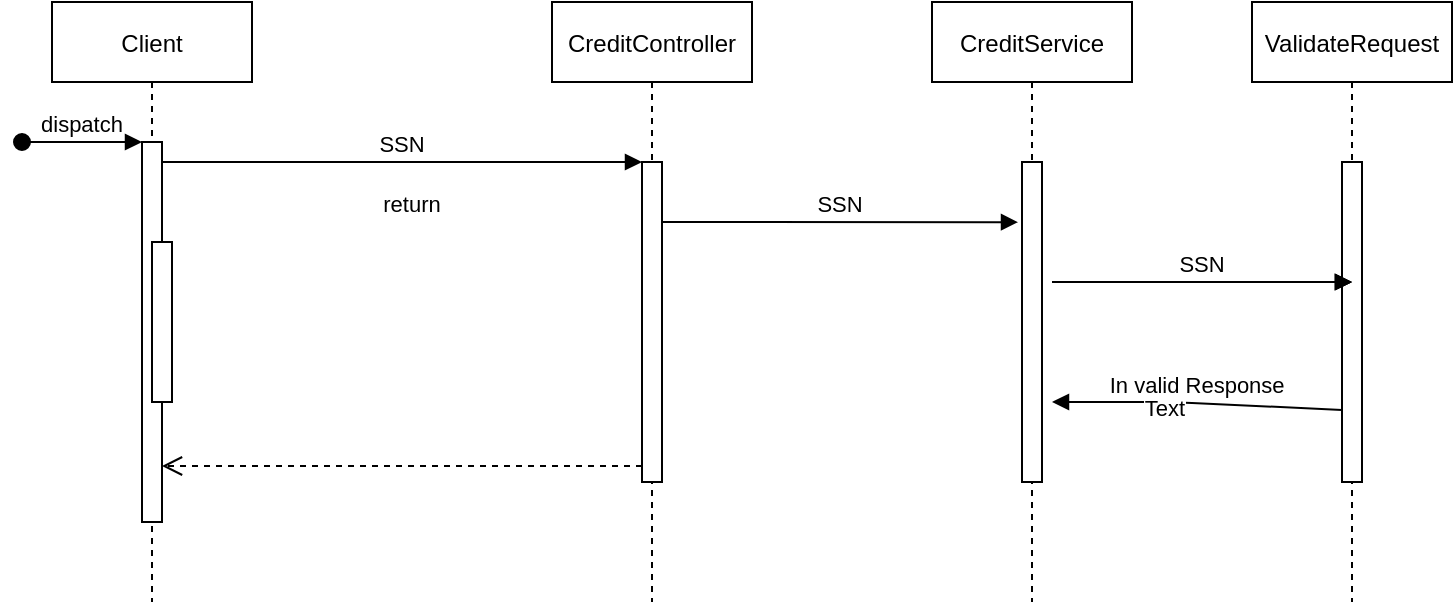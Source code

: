 <mxfile version="14.2.4" type="github">
  <diagram id="kgpKYQtTHZ0yAKxKKP6v" name="Page-1">
    <mxGraphModel dx="1038" dy="547" grid="1" gridSize="10" guides="1" tooltips="1" connect="1" arrows="1" fold="1" page="1" pageScale="1" pageWidth="1100" pageHeight="850" math="0" shadow="0">
      <root>
        <mxCell id="0" />
        <mxCell id="1" parent="0" />
        <mxCell id="3nuBFxr9cyL0pnOWT2aG-1" value="Client" style="shape=umlLifeline;perimeter=lifelinePerimeter;container=1;collapsible=0;recursiveResize=0;rounded=0;shadow=0;strokeWidth=1;" parent="1" vertex="1">
          <mxGeometry x="210" y="80" width="100" height="300" as="geometry" />
        </mxCell>
        <mxCell id="3nuBFxr9cyL0pnOWT2aG-2" value="" style="points=[];perimeter=orthogonalPerimeter;rounded=0;shadow=0;strokeWidth=1;" parent="3nuBFxr9cyL0pnOWT2aG-1" vertex="1">
          <mxGeometry x="45" y="70" width="10" height="190" as="geometry" />
        </mxCell>
        <mxCell id="3nuBFxr9cyL0pnOWT2aG-3" value="dispatch" style="verticalAlign=bottom;startArrow=oval;endArrow=block;startSize=8;shadow=0;strokeWidth=1;" parent="3nuBFxr9cyL0pnOWT2aG-1" target="3nuBFxr9cyL0pnOWT2aG-2" edge="1">
          <mxGeometry relative="1" as="geometry">
            <mxPoint x="-15" y="70" as="sourcePoint" />
          </mxGeometry>
        </mxCell>
        <mxCell id="3nuBFxr9cyL0pnOWT2aG-4" value="" style="points=[];perimeter=orthogonalPerimeter;rounded=0;shadow=0;strokeWidth=1;" parent="3nuBFxr9cyL0pnOWT2aG-1" vertex="1">
          <mxGeometry x="50" y="120" width="10" height="80" as="geometry" />
        </mxCell>
        <mxCell id="3nuBFxr9cyL0pnOWT2aG-5" value="CreditController" style="shape=umlLifeline;perimeter=lifelinePerimeter;container=1;collapsible=0;recursiveResize=0;rounded=0;shadow=0;strokeWidth=1;" parent="1" vertex="1">
          <mxGeometry x="460" y="80" width="100" height="300" as="geometry" />
        </mxCell>
        <mxCell id="3nuBFxr9cyL0pnOWT2aG-6" value="" style="points=[];perimeter=orthogonalPerimeter;rounded=0;shadow=0;strokeWidth=1;" parent="3nuBFxr9cyL0pnOWT2aG-5" vertex="1">
          <mxGeometry x="45" y="80" width="10" height="160" as="geometry" />
        </mxCell>
        <mxCell id="3nuBFxr9cyL0pnOWT2aG-7" value="return" style="verticalAlign=bottom;endArrow=open;dashed=1;endSize=8;exitX=0;exitY=0.95;shadow=0;strokeWidth=1;" parent="1" source="3nuBFxr9cyL0pnOWT2aG-6" target="3nuBFxr9cyL0pnOWT2aG-2" edge="1">
          <mxGeometry x="-0.042" y="-122" relative="1" as="geometry">
            <mxPoint x="275" y="236" as="targetPoint" />
            <mxPoint as="offset" />
          </mxGeometry>
        </mxCell>
        <mxCell id="3nuBFxr9cyL0pnOWT2aG-8" value="SSN" style="verticalAlign=bottom;endArrow=block;entryX=0;entryY=0;shadow=0;strokeWidth=1;" parent="1" source="3nuBFxr9cyL0pnOWT2aG-2" target="3nuBFxr9cyL0pnOWT2aG-6" edge="1">
          <mxGeometry relative="1" as="geometry">
            <mxPoint x="275" y="160" as="sourcePoint" />
          </mxGeometry>
        </mxCell>
        <mxCell id="TWh69kAZO0n2HHynhPXF-1" value="CreditService" style="shape=umlLifeline;perimeter=lifelinePerimeter;container=1;collapsible=0;recursiveResize=0;rounded=0;shadow=0;strokeWidth=1;" vertex="1" parent="1">
          <mxGeometry x="650" y="80" width="100" height="300" as="geometry" />
        </mxCell>
        <mxCell id="TWh69kAZO0n2HHynhPXF-2" value="" style="points=[];perimeter=orthogonalPerimeter;rounded=0;shadow=0;strokeWidth=1;" vertex="1" parent="TWh69kAZO0n2HHynhPXF-1">
          <mxGeometry x="45" y="80" width="10" height="160" as="geometry" />
        </mxCell>
        <mxCell id="TWh69kAZO0n2HHynhPXF-5" value="SSN" style="verticalAlign=bottom;endArrow=block;entryX=-0.2;entryY=0.188;shadow=0;strokeWidth=1;entryDx=0;entryDy=0;entryPerimeter=0;" edge="1" parent="TWh69kAZO0n2HHynhPXF-1" target="TWh69kAZO0n2HHynhPXF-2">
          <mxGeometry relative="1" as="geometry">
            <mxPoint x="-135" y="110.0" as="sourcePoint" />
            <mxPoint x="105" y="110.0" as="targetPoint" />
          </mxGeometry>
        </mxCell>
        <mxCell id="TWh69kAZO0n2HHynhPXF-3" value="ValidateRequest" style="shape=umlLifeline;perimeter=lifelinePerimeter;container=1;collapsible=0;recursiveResize=0;rounded=0;shadow=0;strokeWidth=1;" vertex="1" parent="1">
          <mxGeometry x="810" y="80" width="100" height="300" as="geometry" />
        </mxCell>
        <mxCell id="TWh69kAZO0n2HHynhPXF-4" value="" style="points=[];perimeter=orthogonalPerimeter;rounded=0;shadow=0;strokeWidth=1;" vertex="1" parent="TWh69kAZO0n2HHynhPXF-3">
          <mxGeometry x="45" y="80" width="10" height="160" as="geometry" />
        </mxCell>
        <mxCell id="TWh69kAZO0n2HHynhPXF-6" value="SSN" style="verticalAlign=bottom;endArrow=block;shadow=0;strokeWidth=1;" edge="1" parent="1">
          <mxGeometry relative="1" as="geometry">
            <mxPoint x="710" y="220.0" as="sourcePoint" />
            <mxPoint x="860" y="220" as="targetPoint" />
          </mxGeometry>
        </mxCell>
        <mxCell id="TWh69kAZO0n2HHynhPXF-7" value="SSN" style="verticalAlign=bottom;endArrow=block;shadow=0;strokeWidth=1;" edge="1" parent="1">
          <mxGeometry relative="1" as="geometry">
            <mxPoint x="710" y="220.0" as="sourcePoint" />
            <mxPoint x="860" y="220" as="targetPoint" />
          </mxGeometry>
        </mxCell>
        <mxCell id="TWh69kAZO0n2HHynhPXF-8" value="SSN" style="verticalAlign=bottom;endArrow=block;shadow=0;strokeWidth=1;" edge="1" parent="1">
          <mxGeometry relative="1" as="geometry">
            <mxPoint x="710" y="220.0" as="sourcePoint" />
            <mxPoint x="860" y="220" as="targetPoint" />
          </mxGeometry>
        </mxCell>
        <mxCell id="TWh69kAZO0n2HHynhPXF-9" value="In valid Response" style="verticalAlign=bottom;endArrow=block;shadow=0;strokeWidth=1;exitX=0;exitY=0.775;exitDx=0;exitDy=0;exitPerimeter=0;" edge="1" parent="1" source="TWh69kAZO0n2HHynhPXF-4">
          <mxGeometry relative="1" as="geometry">
            <mxPoint x="710" y="300.0" as="sourcePoint" />
            <mxPoint x="710" y="280" as="targetPoint" />
            <Array as="points">
              <mxPoint x="770" y="280" />
            </Array>
          </mxGeometry>
        </mxCell>
        <mxCell id="TWh69kAZO0n2HHynhPXF-11" value="Text" style="edgeLabel;html=1;align=center;verticalAlign=middle;resizable=0;points=[];" vertex="1" connectable="0" parent="TWh69kAZO0n2HHynhPXF-9">
          <mxGeometry x="0.226" y="3" relative="1" as="geometry">
            <mxPoint as="offset" />
          </mxGeometry>
        </mxCell>
      </root>
    </mxGraphModel>
  </diagram>
</mxfile>
